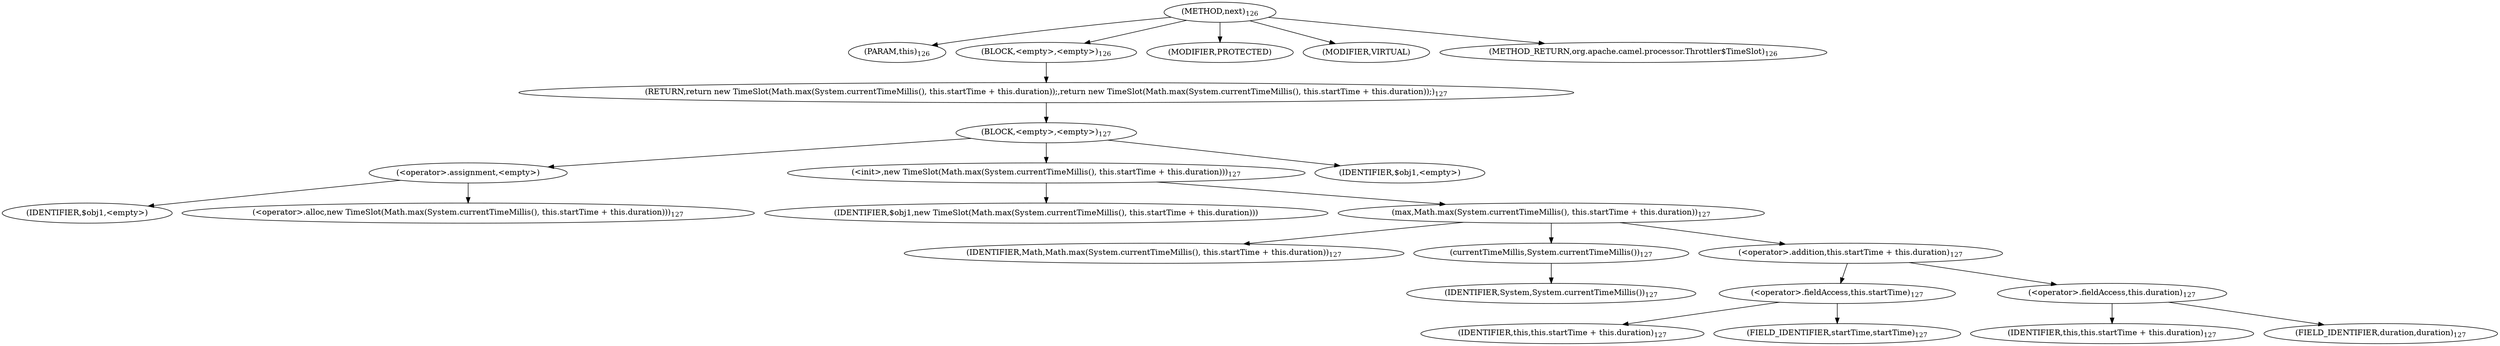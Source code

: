 digraph "next" {  
"263" [label = <(METHOD,next)<SUB>126</SUB>> ]
"23" [label = <(PARAM,this)<SUB>126</SUB>> ]
"264" [label = <(BLOCK,&lt;empty&gt;,&lt;empty&gt;)<SUB>126</SUB>> ]
"265" [label = <(RETURN,return new TimeSlot(Math.max(System.currentTimeMillis(), this.startTime + this.duration));,return new TimeSlot(Math.max(System.currentTimeMillis(), this.startTime + this.duration));)<SUB>127</SUB>> ]
"266" [label = <(BLOCK,&lt;empty&gt;,&lt;empty&gt;)<SUB>127</SUB>> ]
"267" [label = <(&lt;operator&gt;.assignment,&lt;empty&gt;)> ]
"268" [label = <(IDENTIFIER,$obj1,&lt;empty&gt;)> ]
"269" [label = <(&lt;operator&gt;.alloc,new TimeSlot(Math.max(System.currentTimeMillis(), this.startTime + this.duration)))<SUB>127</SUB>> ]
"270" [label = <(&lt;init&gt;,new TimeSlot(Math.max(System.currentTimeMillis(), this.startTime + this.duration)))<SUB>127</SUB>> ]
"271" [label = <(IDENTIFIER,$obj1,new TimeSlot(Math.max(System.currentTimeMillis(), this.startTime + this.duration)))> ]
"272" [label = <(max,Math.max(System.currentTimeMillis(), this.startTime + this.duration))<SUB>127</SUB>> ]
"273" [label = <(IDENTIFIER,Math,Math.max(System.currentTimeMillis(), this.startTime + this.duration))<SUB>127</SUB>> ]
"274" [label = <(currentTimeMillis,System.currentTimeMillis())<SUB>127</SUB>> ]
"275" [label = <(IDENTIFIER,System,System.currentTimeMillis())<SUB>127</SUB>> ]
"276" [label = <(&lt;operator&gt;.addition,this.startTime + this.duration)<SUB>127</SUB>> ]
"277" [label = <(&lt;operator&gt;.fieldAccess,this.startTime)<SUB>127</SUB>> ]
"22" [label = <(IDENTIFIER,this,this.startTime + this.duration)<SUB>127</SUB>> ]
"278" [label = <(FIELD_IDENTIFIER,startTime,startTime)<SUB>127</SUB>> ]
"279" [label = <(&lt;operator&gt;.fieldAccess,this.duration)<SUB>127</SUB>> ]
"24" [label = <(IDENTIFIER,this,this.startTime + this.duration)<SUB>127</SUB>> ]
"280" [label = <(FIELD_IDENTIFIER,duration,duration)<SUB>127</SUB>> ]
"281" [label = <(IDENTIFIER,$obj1,&lt;empty&gt;)> ]
"282" [label = <(MODIFIER,PROTECTED)> ]
"283" [label = <(MODIFIER,VIRTUAL)> ]
"284" [label = <(METHOD_RETURN,org.apache.camel.processor.Throttler$TimeSlot)<SUB>126</SUB>> ]
  "263" -> "23" 
  "263" -> "264" 
  "263" -> "282" 
  "263" -> "283" 
  "263" -> "284" 
  "264" -> "265" 
  "265" -> "266" 
  "266" -> "267" 
  "266" -> "270" 
  "266" -> "281" 
  "267" -> "268" 
  "267" -> "269" 
  "270" -> "271" 
  "270" -> "272" 
  "272" -> "273" 
  "272" -> "274" 
  "272" -> "276" 
  "274" -> "275" 
  "276" -> "277" 
  "276" -> "279" 
  "277" -> "22" 
  "277" -> "278" 
  "279" -> "24" 
  "279" -> "280" 
}
